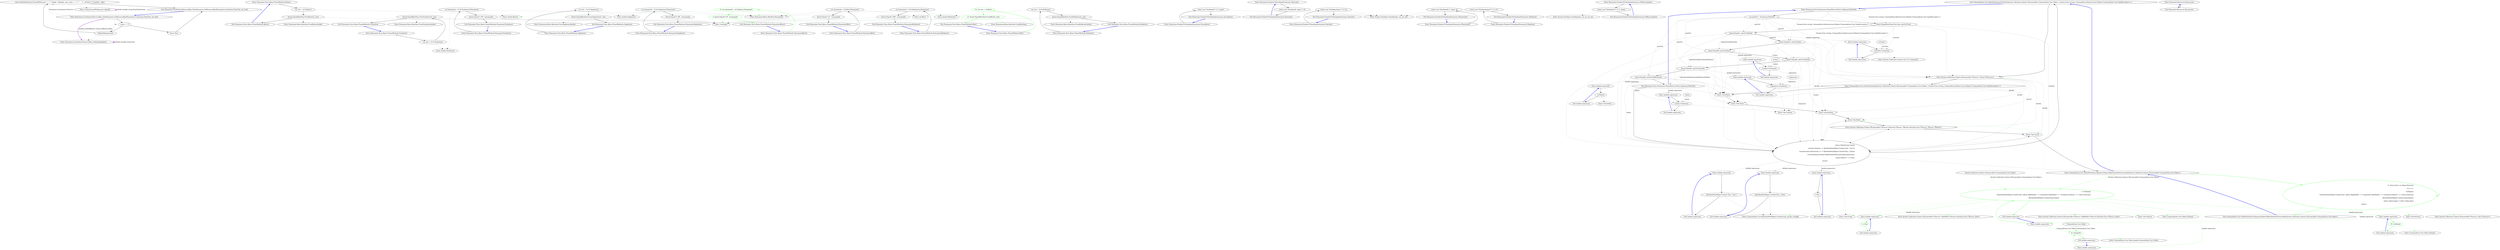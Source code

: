 digraph  {
m1_7 [cluster="string.FormatWith(params object[])", file="DateHumanizeTests.cs", label="Entry string.FormatWith(params object[])", span="15-15"];
m1_6 [cluster="Humanizer.Localisation.ResourceKeys.ValidateRange(int)", file="DateHumanizeTests.cs", label="Entry Humanizer.Localisation.ResourceKeys.ValidateRange(int)", span="9-9"];
m1_0 [cluster="Humanizer.Localisation.ResourceKeys.DateHumanize.GetResourceKey(Humanizer.Localisation.TimeUnit, int, bool)", file="DateHumanizeTests.cs", label="Entry Humanizer.Localisation.ResourceKeys.DateHumanize.GetResourceKey(Humanizer.Localisation.TimeUnit, int, bool)", span="27-27"];
m1_1 [cluster="Humanizer.Localisation.ResourceKeys.DateHumanize.GetResourceKey(Humanizer.Localisation.TimeUnit, int, bool)", file="DateHumanizeTests.cs", label="count == 0", span="29-29"];
m1_3 [cluster="Humanizer.Localisation.ResourceKeys.DateHumanize.GetResourceKey(Humanizer.Localisation.TimeUnit, int, bool)", file="DateHumanizeTests.cs", label="ValidateRange(count)", span="31-31"];
m1_4 [cluster="Humanizer.Localisation.ResourceKeys.DateHumanize.GetResourceKey(Humanizer.Localisation.TimeUnit, int, bool)", file="DateHumanizeTests.cs", label="return DateTimeFormat.FormatWith(count == 1 ? Single : Multiple, unit, count == 1 ? '''' : ''s'', isFuture ? FromNow : Ago);", span="32-32"];
m1_2 [cluster="Humanizer.Localisation.ResourceKeys.DateHumanize.GetResourceKey(Humanizer.Localisation.TimeUnit, int, bool)", file="DateHumanizeTests.cs", label="return Now;", span="29-29"];
m1_5 [cluster="Humanizer.Localisation.ResourceKeys.DateHumanize.GetResourceKey(Humanizer.Localisation.TimeUnit, int, bool)", file="DateHumanizeTests.cs", label="Exit Humanizer.Localisation.ResourceKeys.DateHumanize.GetResourceKey(Humanizer.Localisation.TimeUnit, int, bool)", span="27-27"];
m3_32 [cluster="Humanizer.Tests.Bytes.FluentMethods.Bytes()", file="InTests.cs", label="Entry Humanizer.Tests.Bytes.FluentMethods.Bytes()", span="50-50"];
m3_33 [cluster="Humanizer.Tests.Bytes.FluentMethods.Bytes()", file="InTests.cs", label="var size = (2.0).Bytes()", span="52-52"];
m3_34 [cluster="Humanizer.Tests.Bytes.FluentMethods.Bytes()", file="InTests.cs", label="Assert.Equal(ByteSize.FromBytes(2), size)", span="53-53"];
m3_35 [cluster="Humanizer.Tests.Bytes.FluentMethods.Bytes()", file="InTests.cs", label="Exit Humanizer.Tests.Bytes.FluentMethods.Bytes()", span="50-50"];
m3_11 [cluster="Humanizer.Bytes.ByteSize.Humanize()", file="InTests.cs", label="Entry Humanizer.Bytes.ByteSize.Humanize()", span="85-85"];
m3_47 [cluster="Humanizer.Bytes.ByteSize.FromBits(long)", file="InTests.cs", label="Entry Humanizer.Bytes.ByteSize.FromBits(long)", span="93-93"];
m3_0 [cluster="Humanizer.Tests.Bytes.FluentMethods.Terabytes()", file="InTests.cs", label="Entry Humanizer.Tests.Bytes.FluentMethods.Terabytes()", span="8-8"];
m3_2 [cluster="Humanizer.Tests.Bytes.FluentMethods.Terabytes()", file="InTests.cs", label="Assert.Equal(ByteSize.FromTerabytes(2), size)", span="11-11"];
m3_1 [cluster="Humanizer.Tests.Bytes.FluentMethods.Terabytes()", file="InTests.cs", label="var size = (2.0).Terabytes()", span="10-10"];
m3_3 [cluster="Humanizer.Tests.Bytes.FluentMethods.Terabytes()", file="InTests.cs", label="Exit Humanizer.Tests.Bytes.FluentMethods.Terabytes()", span="8-8"];
m3_4 [cluster="double.Terabytes()", file="InTests.cs", label="Entry double.Terabytes()", span="75-75"];
m3_6 [cluster="Unk.Equal", file="InTests.cs", label="Entry Unk.Equal", span=""];
m3_37 [cluster="Humanizer.Bytes.ByteSize.FromBytes(double)", file="InTests.cs", label="Entry Humanizer.Bytes.ByteSize.FromBytes(double)", span="98-98"];
m3_18 [cluster="Humanizer.Tests.Bytes.FluentMethods.HumanizesGigabytes()", file="InTests.cs", label="Entry Humanizer.Tests.Bytes.FluentMethods.HumanizesGigabytes()", span="29-29"];
m3_19 [cluster="Humanizer.Tests.Bytes.FluentMethods.HumanizesGigabytes()", file="InTests.cs", label="var humanized = (2.0).Gigabytes().Humanize()", span="31-31"];
m3_20 [cluster="Humanizer.Tests.Bytes.FluentMethods.HumanizesGigabytes()", file="InTests.cs", label="Assert.Equal(''2 GB'', humanized)", span="32-32"];
m3_21 [cluster="Humanizer.Tests.Bytes.FluentMethods.HumanizesGigabytes()", file="InTests.cs", label="Exit Humanizer.Tests.Bytes.FluentMethods.HumanizesGigabytes()", span="29-29"];
m3_42 [cluster="Humanizer.Tests.Bytes.FluentMethods.Bits()", file="InTests.cs", label="Entry Humanizer.Tests.Bytes.FluentMethods.Bits()", span="64-64"];
m3_43 [cluster="Humanizer.Tests.Bytes.FluentMethods.Bits()", color=green, community=0, file="InTests.cs", label="14: var size = (2).Bits()", span="66-66"];
m3_44 [cluster="Humanizer.Tests.Bytes.FluentMethods.Bits()", color=green, community=0, file="InTests.cs", label="13: Assert.Equal(ByteSize.FromBits(2), size)", span="67-67"];
m3_45 [cluster="Humanizer.Tests.Bytes.FluentMethods.Bits()", file="InTests.cs", label="Exit Humanizer.Tests.Bytes.FluentMethods.Bits()", span="64-64"];
m3_48 [cluster="Humanizer.Tests.Bytes.FluentMethods.HumanizesBits()", file="InTests.cs", label="Entry Humanizer.Tests.Bytes.FluentMethods.HumanizesBits()", span="71-71"];
m3_49 [cluster="Humanizer.Tests.Bytes.FluentMethods.HumanizesBits()", file="InTests.cs", label="var humanized = (2).Bits().Humanize()", span="73-73"];
m3_50 [cluster="Humanizer.Tests.Bytes.FluentMethods.HumanizesBits()", file="InTests.cs", label="Assert.Equal(''2 b'', humanized)", span="74-74"];
m3_51 [cluster="Humanizer.Tests.Bytes.FluentMethods.HumanizesBits()", file="InTests.cs", label="Exit Humanizer.Tests.Bytes.FluentMethods.HumanizesBits()", span="71-71"];
m3_7 [cluster="Humanizer.Tests.Bytes.FluentMethods.HumanizesTerabytes()", file="InTests.cs", label="Entry Humanizer.Tests.Bytes.FluentMethods.HumanizesTerabytes()", span="15-15"];
m3_8 [cluster="Humanizer.Tests.Bytes.FluentMethods.HumanizesTerabytes()", file="InTests.cs", label="var humanized = (2.0).Terabytes().Humanize()", span="17-17"];
m3_9 [cluster="Humanizer.Tests.Bytes.FluentMethods.HumanizesTerabytes()", file="InTests.cs", label="Assert.Equal(''2 TB'', humanized)", span="18-18"];
m3_10 [cluster="Humanizer.Tests.Bytes.FluentMethods.HumanizesTerabytes()", file="InTests.cs", label="Exit Humanizer.Tests.Bytes.FluentMethods.HumanizesTerabytes()", span="15-15"];
m3_5 [cluster="Humanizer.Bytes.ByteSize.FromTerabytes(double)", file="InTests.cs", label="Entry Humanizer.Bytes.ByteSize.FromTerabytes(double)", span="118-118"];
m3_26 [cluster="double.Kilobytes()", file="InTests.cs", label="Entry double.Kilobytes()", span="45-45"];
m3_16 [cluster="double.Gigabytes()", file="InTests.cs", label="Entry double.Gigabytes()", span="65-65"];
m3_17 [cluster="Humanizer.Bytes.ByteSize.FromGigabytes(double)", file="InTests.cs", label="Entry Humanizer.Bytes.ByteSize.FromGigabytes(double)", span="113-113"];
m3_27 [cluster="Humanizer.Bytes.ByteSize.FromKilobytes(double)", file="InTests.cs", label="Entry Humanizer.Bytes.ByteSize.FromKilobytes(double)", span="103-103"];
m3_36 [cluster="double.Bytes()", file="InTests.cs", label="Entry double.Bytes()", span="35-35"];
m3_46 [cluster="int.Bits()", file="InTests.cs", label="Entry int.Bits()", span="25-25"];
m3_12 [cluster="Humanizer.Tests.Bytes.FluentMethods.Gigabytes()", file="InTests.cs", label="Entry Humanizer.Tests.Bytes.FluentMethods.Gigabytes()", span="22-22"];
m3_14 [cluster="Humanizer.Tests.Bytes.FluentMethods.Gigabytes()", file="InTests.cs", label="Assert.Equal(ByteSize.FromGigabytes(2), size)", span="25-25"];
m3_13 [cluster="Humanizer.Tests.Bytes.FluentMethods.Gigabytes()", file="InTests.cs", label="var size = (2.0).Gigabytes()", span="24-24"];
m3_15 [cluster="Humanizer.Tests.Bytes.FluentMethods.Gigabytes()", file="InTests.cs", label="Exit Humanizer.Tests.Bytes.FluentMethods.Gigabytes()", span="22-22"];
m3_38 [cluster="Humanizer.Tests.Bytes.FluentMethods.HumanizesBytes()", file="InTests.cs", label="Entry Humanizer.Tests.Bytes.FluentMethods.HumanizesBytes()", span="57-57"];
m3_39 [cluster="Humanizer.Tests.Bytes.FluentMethods.HumanizesBytes()", color=green, community=0, file="InTests.cs", label="6: var humanized = (2.0).Bytes().Humanize()", span="59-59"];
m3_40 [cluster="Humanizer.Tests.Bytes.FluentMethods.HumanizesBytes()", color=green, community=0, file="InTests.cs", label="2: Assert.Equal(''2 B'', humanized)", span="60-60"];
m3_41 [cluster="Humanizer.Tests.Bytes.FluentMethods.HumanizesBytes()", file="InTests.cs", label="Exit Humanizer.Tests.Bytes.FluentMethods.HumanizesBytes()", span="57-57"];
m3_22 [cluster="Humanizer.Tests.Bytes.FluentMethods.Kilobytes()", file="InTests.cs", label="Entry Humanizer.Tests.Bytes.FluentMethods.Kilobytes()", span="36-36"];
m3_24 [cluster="Humanizer.Tests.Bytes.FluentMethods.Kilobytes()", file="InTests.cs", label="Assert.Equal(ByteSize.FromKilobytes(2), size)", span="39-39"];
m3_23 [cluster="Humanizer.Tests.Bytes.FluentMethods.Kilobytes()", file="InTests.cs", label="var size = (2.0).Kilobytes()", span="38-38"];
m3_25 [cluster="Humanizer.Tests.Bytes.FluentMethods.Kilobytes()", file="InTests.cs", label="Exit Humanizer.Tests.Bytes.FluentMethods.Kilobytes()", span="36-36"];
m3_28 [cluster="Humanizer.Tests.Bytes.FluentMethods.HumanizesKilobytes()", file="InTests.cs", label="Entry Humanizer.Tests.Bytes.FluentMethods.HumanizesKilobytes()", span="43-43"];
m3_29 [cluster="Humanizer.Tests.Bytes.FluentMethods.HumanizesKilobytes()", file="InTests.cs", label="var humanized = (2.0).Kilobytes().Humanize()", span="45-45"];
m3_30 [cluster="Humanizer.Tests.Bytes.FluentMethods.HumanizesKilobytes()", file="InTests.cs", label="Assert.Equal(''2 KB'', humanized)", span="46-46"];
m3_31 [cluster="Humanizer.Tests.Bytes.FluentMethods.HumanizesKilobytes()", file="InTests.cs", label="Exit Humanizer.Tests.Bytes.FluentMethods.HumanizesKilobytes()", span="43-43"];
m4_7 [cluster="Humanizer.NumberToTimeSpanExtensions.Hours(int)", file="NumberToTimeSpanExtensions.cs", label="Entry Humanizer.NumberToTimeSpanExtensions.Hours(int)", span="25-25"];
m4_8 [cluster="Humanizer.NumberToTimeSpanExtensions.Hours(int)", file="NumberToTimeSpanExtensions.cs", label="return new TimeSpan(0, input, 0, 0);", span="27-27"];
m4_9 [cluster="Humanizer.NumberToTimeSpanExtensions.Hours(int)", file="NumberToTimeSpanExtensions.cs", label="Exit Humanizer.NumberToTimeSpanExtensions.Hours(int)", span="25-25"];
m4_13 [cluster="Humanizer.NumberToTimeSpanExtensions.Seconds(int)", file="NumberToTimeSpanExtensions.cs", label="Entry Humanizer.NumberToTimeSpanExtensions.Seconds(int)", span="45-45"];
m4_14 [cluster="Humanizer.NumberToTimeSpanExtensions.Seconds(int)", file="NumberToTimeSpanExtensions.cs", label="return new TimeSpan(0, 0, 0, input);", span="47-47"];
m4_15 [cluster="Humanizer.NumberToTimeSpanExtensions.Seconds(int)", file="NumberToTimeSpanExtensions.cs", label="Exit Humanizer.NumberToTimeSpanExtensions.Seconds(int)", span="45-45"];
m4_4 [cluster="Humanizer.NumberToTimeSpanExtensions.Days(int)", file="NumberToTimeSpanExtensions.cs", label="Entry Humanizer.NumberToTimeSpanExtensions.Days(int)", span="15-15"];
m4_5 [cluster="Humanizer.NumberToTimeSpanExtensions.Days(int)", file="NumberToTimeSpanExtensions.cs", label="return new TimeSpan(input, 0, 0, 0);", span="17-17"];
m4_6 [cluster="Humanizer.NumberToTimeSpanExtensions.Days(int)", file="NumberToTimeSpanExtensions.cs", label="Exit Humanizer.NumberToTimeSpanExtensions.Days(int)", span="15-15"];
m4_10 [cluster="Humanizer.NumberToTimeSpanExtensions.Minutes(int)", file="NumberToTimeSpanExtensions.cs", label="Entry Humanizer.NumberToTimeSpanExtensions.Minutes(int)", span="35-35"];
m4_11 [cluster="Humanizer.NumberToTimeSpanExtensions.Minutes(int)", file="NumberToTimeSpanExtensions.cs", label="return new TimeSpan(0, 0, input, 0);", span="37-37"];
m4_12 [cluster="Humanizer.NumberToTimeSpanExtensions.Minutes(int)", file="NumberToTimeSpanExtensions.cs", label="Exit Humanizer.NumberToTimeSpanExtensions.Minutes(int)", span="35-35"];
m4_16 [cluster="Humanizer.NumberToTimeSpanExtensions.Milliseconds(int)", file="NumberToTimeSpanExtensions.cs", label="Entry Humanizer.NumberToTimeSpanExtensions.Milliseconds(int)", span="55-55"];
m4_17 [cluster="Humanizer.NumberToTimeSpanExtensions.Milliseconds(int)", file="NumberToTimeSpanExtensions.cs", label="return new TimeSpan(0, 0, 0, 0, input);", span="57-57"];
m4_18 [cluster="Humanizer.NumberToTimeSpanExtensions.Milliseconds(int)", file="NumberToTimeSpanExtensions.cs", label="Exit Humanizer.NumberToTimeSpanExtensions.Milliseconds(int)", span="55-55"];
m4_19 [cluster="System.TimeSpan.TimeSpan(int, int, int, int, int)", file="NumberToTimeSpanExtensions.cs", label="Entry System.TimeSpan.TimeSpan(int, int, int, int, int)", span="0-0"];
m4_3 [cluster="System.TimeSpan.TimeSpan(int, int, int, int)", file="NumberToTimeSpanExtensions.cs", label="Entry System.TimeSpan.TimeSpan(int, int, int, int)", span="0-0"];
m4_0 [cluster="Humanizer.NumberToTimeSpanExtensions.Weeks(int)", file="NumberToTimeSpanExtensions.cs", label="Entry Humanizer.NumberToTimeSpanExtensions.Weeks(int)", span="5-5"];
m4_1 [cluster="Humanizer.NumberToTimeSpanExtensions.Weeks(int)", file="NumberToTimeSpanExtensions.cs", label="return new TimeSpan(input*7, 0, 0, 0);", span="7-7"];
m4_2 [cluster="Humanizer.NumberToTimeSpanExtensions.Weeks(int)", file="NumberToTimeSpanExtensions.cs", label="Exit Humanizer.NumberToTimeSpanExtensions.Weeks(int)", span="5-5"];
m6_11 [cluster="CommandLine.Core.TokenPartitioner.Partition(System.Collections.Generic.IEnumerable<CommandLine.Core.Token>, System.Func<string, CommandLine.Infrastructure.Maybe<CommandLine.Core.TypeDescriptor>>)", file="OnTests.cs", label="Exit CommandLine.Core.TokenPartitioner.Partition(System.Collections.Generic.IEnumerable<CommandLine.Core.Token>, System.Func<string, CommandLine.Infrastructure.Maybe<CommandLine.Core.TypeDescriptor>>)", span="12-12"];
m6_12 [cluster="System.Collections.Generic.IEnumerable<TSource>.ToList<TSource>()", file="OnTests.cs", label="Entry System.Collections.Generic.IEnumerable<TSource>.ToList<TSource>()", span="0-0"];
m6_13 [cluster="CommandLine.Core.Switch.Partition(System.Collections.Generic.IEnumerable<CommandLine.Core.Token>, System.Func<string, CommandLine.Infrastructure.Maybe<CommandLine.Core.TypeDescriptor>>)", file="OnTests.cs", label="Entry CommandLine.Core.Switch.Partition(System.Collections.Generic.IEnumerable<CommandLine.Core.Token>, System.Func<string, CommandLine.Infrastructure.Maybe<CommandLine.Core.TypeDescriptor>>)", span="11-11"];
m6_14 [cluster="Unk.Where", file="OnTests.cs", label="Entry Unk.Where", span=""];
m6_15 [cluster="Unk.ToList", file="OnTests.cs", label="Entry Unk.ToList", span=""];
m6_16 [cluster="Unk.Partition", file="OnTests.cs", label="Entry Unk.Partition", span=""];
m6_17 [cluster="Unk.Select", file="OnTests.cs", label="Entry Unk.Select", span=""];
m6_18 [cluster="System.Collections.Generic.IEnumerable<TSource>.Pairwise<TSource, TResult>(System.Func<TSource, TSource, TResult>)", file="OnTests.cs", label="Entry System.Collections.Generic.IEnumerable<TSource>.Pairwise<TSource, TResult>(System.Func<TSource, TSource, TResult>)", span="10-10"];
m6_19 [cluster="Unk.Concat", file="OnTests.cs", label="Entry Unk.Concat", span=""];
m6_20 [cluster="CommandLine.Core.TokenPartitioner.SequenceTokensToKeyValuePairEnumerable(System.Collections.Generic.IEnumerable<CommandLine.Core.Token>)", file="OnTests.cs", label="Entry CommandLine.Core.TokenPartitioner.SequenceTokensToKeyValuePairEnumerable(System.Collections.Generic.IEnumerable<CommandLine.Core.Token>)", span="34-34"];
m6_52 [cluster="Unk.Pairwise", file="OnTests.cs", label="Entry Unk.Pairwise", span=""];
m6_10 [cluster="CommandLine.Core.TokenPartitioner.Partition(System.Collections.Generic.IEnumerable<CommandLine.Core.Token>, System.Func<string, CommandLine.Infrastructure.Maybe<CommandLine.Core.TypeDescriptor>>)", file="OnTests.cs", label="return TokenGroup.Create(\r\n                    switches.Select(t => KeyValuePairHelper.Create(t.Text, ''true''))\r\n                        .Concat(scalars.Pairwise((f, s) => KeyValuePairHelper.Create(f.Text, s.Text)))\r\n                        .Concat(SequenceTokensToKeyValuePairEnumerable(sequences)),\r\n                values.Select(t => t.Text),\r\n                errors);", span="26-31"];
m6_36 [cluster="Unk.IsValue", file="OnTests.cs", label="Entry Unk.IsValue", span=""];
m6_43 [cluster="CommandLine.Core.KeyValuePairHelper.Create(string, params string[])", file="OnTests.cs", label="Entry CommandLine.Core.KeyValuePairHelper.Create(string, params string[])", span="9-9"];
m6_50 [cluster="CommandLine.Core.TokenPartitioner.SequenceTokensToKeyValuePairEnumerable(System.Collections.Generic.IEnumerable<CommandLine.Core.Token>)", color=green, community=0, file="OnTests.cs", label="0: return from t in tokens.Pairwise(\r\n                (f, s) =>\r\n                        f.IsName()\r\n                            ? KeyValuePairHelper.Create(f.Text, tokens.SkipWhile(t => t.Equals(f)).TakeWhile(v => v.IsValue()).Select(x => x.Text).ToArray())\r\n                            : KeyValuePairHelper.Create(string.Empty))\r\n                   where t.Key.Length > 0 && t.Value.Any()\r\n                   select t;", span="37-43"];
m6_51 [cluster="CommandLine.Core.TokenPartitioner.SequenceTokensToKeyValuePairEnumerable(System.Collections.Generic.IEnumerable<CommandLine.Core.Token>)", file="OnTests.cs", label="Exit CommandLine.Core.TokenPartitioner.SequenceTokensToKeyValuePairEnumerable(System.Collections.Generic.IEnumerable<CommandLine.Core.Token>)", span="34-34"];
m6_58 [cluster="System.Collections.Generic.IEnumerable<TSource>.SkipWhile<TSource>(System.Func<TSource, bool>)", file="OnTests.cs", label="Entry System.Collections.Generic.IEnumerable<TSource>.SkipWhile<TSource>(System.Func<TSource, bool>)", span="0-0"];
m6_53 [cluster="System.Collections.Generic.IEnumerable<TSource>.Any<TSource>()", file="OnTests.cs", label="Entry System.Collections.Generic.IEnumerable<TSource>.Any<TSource>()", span="0-0"];
m6_25 [cluster="System.Collections.Generic.List<T>.Contains(T)", file="OnTests.cs", label="Entry System.Collections.Generic.List<T>.Contains(T)", span="0-0"];
m6_60 [cluster="Unk.ToArray", file="OnTests.cs", label="Entry Unk.ToArray", span=""];
m6_68 [cluster="CommandLine.Core.Token.IsValue()", file="OnTests.cs", label="Entry CommandLine.Core.Token.IsValue()", span="77-77"];
m6_0 [cluster="Humanizer.Tests.Extensions.FluentDate.OnTests.OnJanuaryThe23rd()", file="OnTests.cs", label="Entry Humanizer.Tests.Extensions.FluentDate.OnTests.OnJanuaryThe23rd()", span="8-8"];
m6_2 [cluster="Humanizer.Tests.Extensions.FluentDate.OnTests.OnJanuaryThe23rd()", file="OnTests.cs", label="Assert.Equal(DateTime.Now.Year, jan23rd.Year)", span="11-11"];
m6_4 [cluster="Humanizer.Tests.Extensions.FluentDate.OnTests.OnJanuaryThe23rd()", file="OnTests.cs", label="Assert.Equal(23, jan23rd.Day)", span="13-13"];
m6_6 [cluster="Humanizer.Tests.Extensions.FluentDate.OnTests.OnJanuaryThe23rd()", file="OnTests.cs", label="Assert.Equal(0, jan23rd.Minute)", span="15-15"];
m6_8 [cluster="Humanizer.Tests.Extensions.FluentDate.OnTests.OnJanuaryThe23rd()", file="OnTests.cs", label="Assert.Equal(0, jan23rd.Millisecond)", span="17-17"];
m6_9 [cluster="Humanizer.Tests.Extensions.FluentDate.OnTests.OnJanuaryThe23rd()", file="OnTests.cs", label="Exit Humanizer.Tests.Extensions.FluentDate.OnTests.OnJanuaryThe23rd()", span="8-8"];
m6_1 [cluster="Humanizer.Tests.Extensions.FluentDate.OnTests.OnJanuaryThe23rd()", file="OnTests.cs", label="var jan23rd = On.January.The23rd", span="10-10"];
m6_3 [cluster="Humanizer.Tests.Extensions.FluentDate.OnTests.OnJanuaryThe23rd()", file="OnTests.cs", label="Assert.Equal(1, jan23rd.Month)", span="12-12"];
m6_5 [cluster="Humanizer.Tests.Extensions.FluentDate.OnTests.OnJanuaryThe23rd()", file="OnTests.cs", label="Assert.Equal(0, jan23rd.Hour)", span="14-14"];
m6_7 [cluster="Humanizer.Tests.Extensions.FluentDate.OnTests.OnJanuaryThe23rd()", file="OnTests.cs", label="Assert.Equal(0, jan23rd.Second)", span="16-16"];
m6_57 [cluster="CommandLine.Core.Token.IsName()", file="OnTests.cs", label="Entry CommandLine.Core.Token.IsName()", span="72-72"];
m6_30 [cluster="lambda expression", file="OnTests.cs", label="Entry lambda expression", span="22-22"];
m6_54 [cluster="lambda expression", file="OnTests.cs", label="Entry lambda expression", span="38-41"];
m6_55 [cluster="lambda expression", color=green, community=0, file="OnTests.cs", label="1: f.IsName()\r\n                            ? KeyValuePairHelper.Create(f.Text, tokens.SkipWhile(t => t.Equals(f)).TakeWhile(v => v.IsValue()).Select(x => x.Text).ToArray())\r\n                            : KeyValuePairHelper.Create(string.Empty)", span="39-41"];
m6_56 [cluster="lambda expression", file="OnTests.cs", label="Exit lambda expression", span="38-41"];
m6_61 [cluster="lambda expression", file="OnTests.cs", label="Entry lambda expression", span="40-40"];
m6_65 [cluster="lambda expression", file="OnTests.cs", label="Entry lambda expression", span="40-40"];
m6_69 [cluster="lambda expression", file="OnTests.cs", label="Entry lambda expression", span="40-40"];
m6_62 [cluster="lambda expression", color=green, community=0, file="OnTests.cs", label="8: t.Equals(f)", span="40-40"];
m6_63 [cluster="lambda expression", file="OnTests.cs", label="Exit lambda expression", span="40-40"];
m6_66 [cluster="lambda expression", color=green, community=0, file="OnTests.cs", label="15: v.IsValue()", span="40-40"];
m6_67 [cluster="lambda expression", file="OnTests.cs", label="Exit lambda expression", span="40-40"];
m6_70 [cluster="lambda expression", color=green, community=0, file="OnTests.cs", label="1: x.Text", span="40-40"];
m6_71 [cluster="lambda expression", file="OnTests.cs", label="Exit lambda expression", span="40-40"];
m6_41 [cluster="lambda expression", file="OnTests.cs", label="KeyValuePairHelper.Create(t.Text, ''true'')", span="27-27"];
m6_45 [cluster="lambda expression", file="OnTests.cs", label="KeyValuePairHelper.Create(f.Text, s.Text)", span="28-28"];
m6_40 [cluster="lambda expression", file="OnTests.cs", label="Entry lambda expression", span="27-27"];
m6_44 [cluster="lambda expression", file="OnTests.cs", label="Entry lambda expression", span="28-28"];
m6_47 [cluster="lambda expression", file="OnTests.cs", label="Entry lambda expression", span="30-30"];
m6_42 [cluster="lambda expression", file="OnTests.cs", label="Exit lambda expression", span="27-27"];
m6_46 [cluster="lambda expression", file="OnTests.cs", label="Exit lambda expression", span="28-28"];
m6_23 [cluster="lambda expression", file="OnTests.cs", label="!switches.Contains(x)", span="18-18"];
m6_27 [cluster="lambda expression", file="OnTests.cs", label="!scalars.Contains(x)", span="20-20"];
m6_31 [cluster="lambda expression", file="OnTests.cs", label="!sequences.Contains(x)", span="22-22"];
m6_33 [cluster="lambda expression", file="OnTests.cs", label="Entry lambda expression", span="23-23"];
m6_38 [cluster="lambda expression", file="OnTests.cs", label="!values.Contains(x)", span="24-24"];
m6_37 [cluster="lambda expression", file="OnTests.cs", label="Entry lambda expression", span="24-24"];
m6_49 [cluster="lambda expression", file="OnTests.cs", label="Exit lambda expression", span="30-30"];
m6_48 [cluster="lambda expression", file="OnTests.cs", label="t.Text", span="30-30"];
m6_22 [cluster="lambda expression", file="OnTests.cs", label="Entry lambda expression", span="18-18"];
m6_24 [cluster="lambda expression", file="OnTests.cs", label="Exit lambda expression", span="18-18"];
m6_26 [cluster="lambda expression", file="OnTests.cs", label="Entry lambda expression", span="20-20"];
m6_28 [cluster="lambda expression", file="OnTests.cs", label="Exit lambda expression", span="20-20"];
m6_32 [cluster="lambda expression", file="OnTests.cs", label="Exit lambda expression", span="22-22"];
m6_35 [cluster="lambda expression", file="OnTests.cs", label="Exit lambda expression", span="23-23"];
m6_34 [cluster="lambda expression", file="OnTests.cs", label="v.IsValue()", span="23-23"];
m6_39 [cluster="lambda expression", file="OnTests.cs", label="Exit lambda expression", span="24-24"];
m6_29 [cluster="Unk.Contains", file="OnTests.cs", label="Entry Unk.Contains", span=""];
m6_64 [cluster="CommandLine.Core.Token.Equals(CommandLine.Core.Token)", file="OnTests.cs", label="Entry CommandLine.Core.Token.Equals(CommandLine.Core.Token)", span="59-59"];
m6_21 [cluster="Unk.Create", file="OnTests.cs", label="Entry Unk.Create", span=""];
m6_59 [cluster="System.Collections.Generic.IEnumerable<TSource>.TakeWhile<TSource>(System.Func<TSource, bool>)", file="OnTests.cs", label="Entry System.Collections.Generic.IEnumerable<TSource>.TakeWhile<TSource>(System.Func<TSource, bool>)", span="0-0"];
m6_76 [file="OnTests.cs", label="System.Collections.Generic.IEnumerable<CommandLine.Core.Token>", span=""];
m6_77 [file="OnTests.cs", label="CommandLine.Core.Token", span=""];
m6_72 [file="OnTests.cs", label=switches, span=""];
m6_73 [file="OnTests.cs", label=scalars, span=""];
m6_74 [file="OnTests.cs", label=sequences, span=""];
m6_75 [file="OnTests.cs", label=values, span=""];
m7_0 [cluster="Humanizer.Resources.Resources()", file="Resources.Designer.cs", label="Entry Humanizer.Resources.Resources()", span="31-31"];
m7_1 [cluster="Humanizer.Resources.Resources()", file="Resources.Designer.cs", label="Exit Humanizer.Resources.Resources()", span="31-31"];
m1_7 -> m1_7  [color=darkorchid, key=3, label="Field variable string DateTimeFormat", style=bold];
m1_6 -> m1_6  [color=darkorchid, key=3, label="Field variable string Now", style=bold];
m1_0 -> m1_1  [key=0, style=solid];
m1_0 -> m1_3  [color=darkseagreen4, key=1, label=int, style=dashed];
m1_0 -> m1_4  [color=darkseagreen4, key=1, label="Humanizer.Localisation.TimeUnit", style=dashed];
m1_0 -> m1_6  [color=darkorchid, key=3, label="method methodReturn string GetResourceKey", style=bold];
m1_1 -> m1_2  [key=0, style=solid];
m1_1 -> m1_3  [key=0, style=solid];
m1_3 -> m1_4  [key=0, style=solid];
m1_3 -> m1_6  [key=2, style=dotted];
m1_4 -> m1_5  [key=0, style=solid];
m1_4 -> m1_7  [key=2, style=dotted];
m1_2 -> m1_5  [key=0, style=solid];
m1_5 -> m1_0  [color=blue, key=0, style=bold];
m3_32 -> m3_33  [key=0, style=solid];
m3_33 -> m3_36  [key=2, style=dotted];
m3_33 -> m3_34  [key=0, style=solid];
m3_34 -> m3_6  [key=2, style=dotted];
m3_34 -> m3_35  [key=0, style=solid];
m3_34 -> m3_37  [key=2, style=dotted];
m3_35 -> m3_32  [color=blue, key=0, style=bold];
m3_0 -> m3_1  [key=0, style=solid];
m3_2 -> m3_6  [key=2, style=dotted];
m3_2 -> m3_3  [key=0, style=solid];
m3_2 -> m3_5  [key=2, style=dotted];
m3_1 -> m3_2  [key=0, style=solid];
m3_1 -> m3_4  [key=2, style=dotted];
m3_3 -> m3_0  [color=blue, key=0, style=bold];
m3_18 -> m3_19  [key=0, style=solid];
m3_19 -> m3_11  [key=2, style=dotted];
m3_19 -> m3_20  [key=0, style=solid];
m3_19 -> m3_16  [key=2, style=dotted];
m3_20 -> m3_6  [key=2, style=dotted];
m3_20 -> m3_21  [key=0, style=solid];
m3_21 -> m3_18  [color=blue, key=0, style=bold];
m3_42 -> m3_43  [color=green, key=0, style=solid];
m3_43 -> m3_44  [color=green, key=0, style=solid];
m3_43 -> m3_46  [color=green, key=2, style=dotted];
m3_44 -> m3_45  [color=green, key=0, style=solid];
m3_44 -> m3_47  [color=green, key=2, style=dotted];
m3_44 -> m3_6  [color=green, key=2, style=dotted];
m3_45 -> m3_42  [color=blue, key=0, style=bold];
m3_48 -> m3_49  [key=0, style=solid];
m3_49 -> m3_11  [key=2, style=dotted];
m3_49 -> m3_46  [key=2, style=dotted];
m3_49 -> m3_50  [key=0, style=solid];
m3_50 -> m3_6  [key=2, style=dotted];
m3_50 -> m3_51  [key=0, style=solid];
m3_51 -> m3_48  [color=blue, key=0, style=bold];
m3_7 -> m3_8  [key=0, style=solid];
m3_8 -> m3_11  [key=2, style=dotted];
m3_8 -> m3_9  [key=0, style=solid];
m3_8 -> m3_4  [key=2, style=dotted];
m3_9 -> m3_6  [key=2, style=dotted];
m3_9 -> m3_10  [key=0, style=solid];
m3_10 -> m3_7  [color=blue, key=0, style=bold];
m3_12 -> m3_13  [key=0, style=solid];
m3_14 -> m3_6  [key=2, style=dotted];
m3_14 -> m3_15  [key=0, style=solid];
m3_14 -> m3_17  [key=2, style=dotted];
m3_13 -> m3_14  [key=0, style=solid];
m3_13 -> m3_16  [key=2, style=dotted];
m3_15 -> m3_12  [color=blue, key=0, style=bold];
m3_38 -> m3_39  [color=green, key=0, style=solid];
m3_39 -> m3_40  [color=green, key=0, style=solid];
m3_39 -> m3_36  [color=green, key=2, style=dotted];
m3_39 -> m3_11  [color=green, key=2, style=dotted];
m3_40 -> m3_41  [color=green, key=0, style=solid];
m3_40 -> m3_6  [color=green, key=2, style=dotted];
m3_41 -> m3_38  [color=blue, key=0, style=bold];
m3_22 -> m3_23  [key=0, style=solid];
m3_24 -> m3_6  [key=2, style=dotted];
m3_24 -> m3_25  [key=0, style=solid];
m3_24 -> m3_27  [key=2, style=dotted];
m3_23 -> m3_24  [key=0, style=solid];
m3_23 -> m3_26  [key=2, style=dotted];
m3_25 -> m3_22  [color=blue, key=0, style=bold];
m3_28 -> m3_29  [key=0, style=solid];
m3_29 -> m3_11  [key=2, style=dotted];
m3_29 -> m3_30  [key=0, style=solid];
m3_29 -> m3_26  [key=2, style=dotted];
m3_30 -> m3_6  [key=2, style=dotted];
m3_30 -> m3_31  [key=0, style=solid];
m3_31 -> m3_28  [color=blue, key=0, style=bold];
m4_7 -> m4_8  [key=0, style=solid];
m4_8 -> m4_9  [key=0, style=solid];
m4_8 -> m4_3  [key=2, style=dotted];
m4_9 -> m4_7  [color=blue, key=0, style=bold];
m4_13 -> m4_14  [key=0, style=solid];
m4_14 -> m4_15  [key=0, style=solid];
m4_14 -> m4_3  [key=2, style=dotted];
m4_15 -> m4_13  [color=blue, key=0, style=bold];
m4_4 -> m4_5  [key=0, style=solid];
m4_5 -> m4_6  [key=0, style=solid];
m4_5 -> m4_3  [key=2, style=dotted];
m4_6 -> m4_4  [color=blue, key=0, style=bold];
m4_10 -> m4_11  [key=0, style=solid];
m4_11 -> m4_12  [key=0, style=solid];
m4_11 -> m4_3  [key=2, style=dotted];
m4_12 -> m4_10  [color=blue, key=0, style=bold];
m4_16 -> m4_17  [key=0, style=solid];
m4_17 -> m4_18  [key=0, style=solid];
m4_17 -> m4_19  [key=2, style=dotted];
m4_18 -> m4_16  [color=blue, key=0, style=bold];
m4_0 -> m4_1  [key=0, style=solid];
m4_1 -> m4_2  [key=0, style=solid];
m4_1 -> m4_3  [key=2, style=dotted];
m4_2 -> m4_0  [color=blue, key=0, style=bold];
m6_11 -> m6_12  [key=0, style=solid];
m6_11 -> m6_0  [color=blue, key=0, style=bold];
m6_12 -> m6_13  [key=0, style=solid];
m6_12 -> m6_14  [color=darkseagreen4, key=1, label=dec4th, style=dashed];
m6_12 -> m6_15  [color=darkseagreen4, key=1, label=dec4th, style=dashed];
m6_12 -> m6_16  [color=darkseagreen4, key=1, label=dec4th, style=dashed];
m6_12 -> m6_17  [color=darkseagreen4, key=1, label=dec4th, style=dashed];
m6_12 -> m6_18  [color=darkseagreen4, key=1, label=dec4th, style=dashed];
m6_12 -> m6_19  [color=darkseagreen4, key=1, label=dec4th, style=dashed];
m6_13 -> m6_14  [key=0, style=solid];
m6_13 -> m6_10  [key=2, style=dotted];
m6_14 -> m6_15  [key=0, style=solid];
m6_14 -> m6_10  [key=2, style=dotted];
m6_15 -> m6_16  [key=0, style=solid];
m6_15 -> m6_10  [key=2, style=dotted];
m6_16 -> m6_17  [key=0, style=solid];
m6_16 -> m6_10  [key=2, style=dotted];
m6_17 -> m6_18  [key=0, style=solid];
m6_17 -> m6_10  [key=2, style=dotted];
m6_18 -> m6_19  [key=0, style=solid];
m6_18 -> m6_10  [key=2, style=dotted];
m6_19 -> m6_20  [key=0, style=solid];
m6_19 -> m6_10  [key=2, style=dotted];
m6_20 -> m6_11  [color=blue, key=0, style=bold];
m6_20 -> m6_50  [color=green, key=0, style=solid];
m6_20 -> m6_55  [color=green, key=1, label="System.Collections.Generic.IEnumerable<CommandLine.Core.Token>", style=dashed];
m6_10 -> m6_20  [key=2, style=dotted];
m6_10 -> m6_17  [key=2, style=dotted];
m6_10 -> m6_21  [key=2, style=dotted];
m6_10 -> m6_11  [key=0, style=solid];
m6_10 -> m6_18  [key=2, style=dotted];
m6_10 -> m6_19  [key=2, style=dotted];
m6_10 -> m6_40  [color=darkseagreen4, key=1, label="lambda expression", style=dashed];
m6_10 -> m6_44  [color=darkseagreen4, key=1, label="lambda expression", style=dashed];
m6_10 -> m6_47  [color=darkseagreen4, key=1, label="lambda expression", style=dashed];
m6_50 -> m6_50  [color=green, key=1, label=t, style=dashed];
m6_50 -> m6_51  [color=green, key=0, style=solid];
m6_50 -> m6_52  [color=green, key=2, style=dotted];
m6_50 -> m6_53  [color=green, key=2, style=dotted];
m6_50 -> m6_54  [color=green, key=1, label="lambda expression", style=dashed];
m6_51 -> m6_20  [color=blue, key=0, style=bold];
m6_0 -> m6_2  [color=darkseagreen4, key=1, label="System.Func<string, CommandLine.Infrastructure.Maybe<CommandLine.Core.TypeDescriptor>>", style=dashed];
m6_0 -> m6_4  [color=darkseagreen4, key=1, label="System.Func<string, CommandLine.Infrastructure.Maybe<CommandLine.Core.TypeDescriptor>>", style=dashed];
m6_0 -> m6_6  [color=darkseagreen4, key=1, label="System.Func<string, CommandLine.Infrastructure.Maybe<CommandLine.Core.TypeDescriptor>>", style=dashed];
m6_0 -> m6_1  [key=0, style=solid];
m6_2 -> m6_10  [color=darkseagreen4, key=1, label=switches, style=dashed];
m6_2 -> m6_3  [key=0, style=solid];
m6_2 -> m6_13  [key=2, style=dotted];
m6_2 -> m6_12  [key=2, style=dotted];
m6_2 -> m6_23  [color=darkseagreen4, key=1, label=switches, style=dashed];
m6_4 -> m6_10  [color=darkseagreen4, key=1, label=scalars, style=dashed];
m6_4 -> m6_5  [key=0, style=solid];
m6_4 -> m6_16  [key=2, style=dotted];
m6_4 -> m6_12  [key=2, style=dotted];
m6_4 -> m6_27  [color=darkseagreen4, key=1, label=scalars, style=dashed];
m6_6 -> m6_10  [color=darkseagreen4, key=1, label=sequences, style=dashed];
m6_6 -> m6_7  [key=0, style=solid];
m6_6 -> m6_16  [key=2, style=dotted];
m6_6 -> m6_12  [key=2, style=dotted];
m6_6 -> m6_31  [color=darkseagreen4, key=1, label=sequences, style=dashed];
m6_8 -> m6_10  [color=darkseagreen4, key=1, label=values, style=dashed];
m6_8 -> m6_9  [key=0, style=solid];
m6_8 -> m6_14  [key=2, style=dotted];
m6_8 -> m6_15  [key=2, style=dotted];
m6_8 -> m6_33  [color=darkseagreen4, key=1, label="lambda expression", style=dashed];
m6_8 -> m6_38  [color=darkseagreen4, key=1, label=values, style=dashed];
m6_9 -> m6_10  [key=0, style=solid];
m6_9 -> m6_14  [key=2, style=dotted];
m6_9 -> m6_37  [color=darkseagreen4, key=1, label="lambda expression", style=dashed];
m6_9 -> m6_0  [color=blue, key=0, style=bold];
m6_1 -> m6_2  [key=0, style=solid];
m6_1 -> m6_12  [key=2, style=dotted];
m6_1 -> m6_3  [color=darkseagreen4, key=1, label=jan23rd, style=dashed];
m6_1 -> m6_4  [color=darkseagreen4, key=1, label=jan23rd, style=dashed];
m6_1 -> m6_5  [color=darkseagreen4, key=1, label=jan23rd, style=dashed];
m6_1 -> m6_6  [color=darkseagreen4, key=1, label=jan23rd, style=dashed];
m6_1 -> m6_7  [color=darkseagreen4, key=1, label=jan23rd, style=dashed];
m6_1 -> m6_8  [color=darkseagreen4, key=1, label=jan23rd, style=dashed];
m6_3 -> m6_4  [key=0, style=solid];
m6_3 -> m6_14  [key=2, style=dotted];
m6_3 -> m6_15  [key=2, style=dotted];
m6_3 -> m6_22  [color=darkseagreen4, key=1, label="lambda expression", style=dashed];
m6_3 -> m6_5  [color=darkseagreen4, key=1, label=tokensExceptSwitches, style=dashed];
m6_3 -> m6_10  [key=2, style=dotted];
m6_5 -> m6_6  [key=0, style=solid];
m6_5 -> m6_14  [key=2, style=dotted];
m6_5 -> m6_15  [key=2, style=dotted];
m6_5 -> m6_26  [color=darkseagreen4, key=1, label="lambda expression", style=dashed];
m6_5 -> m6_7  [color=darkseagreen4, key=1, label=tokensExceptSwitchesAndScalars, style=dashed];
m6_5 -> m6_10  [key=2, style=dotted];
m6_7 -> m6_8  [key=0, style=solid];
m6_7 -> m6_9  [color=darkseagreen4, key=1, label=tokensExceptSwitchesAndScalarsAndSeq, style=dashed];
m6_7 -> m6_14  [key=2, style=dotted];
m6_7 -> m6_15  [key=2, style=dotted];
m6_7 -> m6_30  [color=darkseagreen4, key=1, label="lambda expression", style=dashed];
m6_7 -> m6_10  [key=2, style=dotted];
m6_30 -> m6_31  [key=0, style=solid];
m6_54 -> m6_55  [color=green, key=0, style=solid];
m6_54 -> m6_62  [color=green, key=1, label="CommandLine.Core.Token", style=dashed];
m6_55 -> m6_56  [color=green, key=0, style=solid];
m6_55 -> m6_57  [color=green, key=2, style=dotted];
m6_55 -> m6_58  [color=green, key=2, style=dotted];
m6_55 -> m6_59  [color=green, key=2, style=dotted];
m6_55 -> m6_17  [color=green, key=2, style=dotted];
m6_55 -> m6_60  [color=green, key=2, style=dotted];
m6_55 -> m6_21  [color=green, key=2, style=dotted];
m6_55 -> m6_43  [color=green, key=2, style=dotted];
m6_55 -> m6_61  [color=green, key=1, label="lambda expression", style=dashed];
m6_55 -> m6_65  [color=green, key=1, label="lambda expression", style=dashed];
m6_55 -> m6_69  [color=green, key=1, label="lambda expression", style=dashed];
m6_56 -> m6_54  [color=blue, key=0, style=bold];
m6_61 -> m6_62  [color=green, key=0, style=solid];
m6_65 -> m6_66  [color=green, key=0, style=solid];
m6_69 -> m6_70  [color=green, key=0, style=solid];
m6_62 -> m6_63  [color=green, key=0, style=solid];
m6_62 -> m6_64  [color=green, key=2, style=dotted];
m6_63 -> m6_61  [color=blue, key=0, style=bold];
m6_66 -> m6_67  [color=green, key=0, style=solid];
m6_66 -> m6_68  [color=green, key=2, style=dotted];
m6_67 -> m6_65  [color=blue, key=0, style=bold];
m6_70 -> m6_71  [color=green, key=0, style=solid];
m6_71 -> m6_69  [color=blue, key=0, style=bold];
m6_41 -> m6_43  [key=2, style=dotted];
m6_41 -> m6_42  [key=0, style=solid];
m6_45 -> m6_43  [key=2, style=dotted];
m6_45 -> m6_46  [key=0, style=solid];
m6_40 -> m6_41  [key=0, style=solid];
m6_44 -> m6_45  [key=0, style=solid];
m6_47 -> m6_48  [key=0, style=solid];
m6_42 -> m6_40  [color=blue, key=0, style=bold];
m6_46 -> m6_44  [color=blue, key=0, style=bold];
m6_23 -> m6_24  [key=0, style=solid];
m6_23 -> m6_25  [key=2, style=dotted];
m6_27 -> m6_28  [key=0, style=solid];
m6_27 -> m6_29  [key=2, style=dotted];
m6_31 -> m6_32  [key=0, style=solid];
m6_31 -> m6_29  [key=2, style=dotted];
m6_33 -> m6_34  [key=0, style=solid];
m6_38 -> m6_39  [key=0, style=solid];
m6_38 -> m6_29  [key=2, style=dotted];
m6_37 -> m6_38  [key=0, style=solid];
m6_49 -> m6_47  [color=blue, key=0, style=bold];
m6_48 -> m6_49  [key=0, style=solid];
m6_22 -> m6_23  [key=0, style=solid];
m6_24 -> m6_22  [color=blue, key=0, style=bold];
m6_26 -> m6_27  [key=0, style=solid];
m6_28 -> m6_26  [color=blue, key=0, style=bold];
m6_32 -> m6_30  [color=blue, key=0, style=bold];
m6_35 -> m6_33  [color=blue, key=0, style=bold];
m6_34 -> m6_35  [key=0, style=solid];
m6_34 -> m6_36  [key=2, style=dotted];
m6_39 -> m6_37  [color=blue, key=0, style=bold];
m6_76 -> m6_55  [color=green, key=1, label="System.Collections.Generic.IEnumerable<CommandLine.Core.Token>", style=dashed];
m6_77 -> m6_62  [color=green, key=1, label="CommandLine.Core.Token", style=dashed];
m6_72 -> m6_23  [color=darkseagreen4, key=1, label=switches, style=dashed];
m6_73 -> m6_27  [color=darkseagreen4, key=1, label=scalars, style=dashed];
m6_74 -> m6_31  [color=darkseagreen4, key=1, label=sequences, style=dashed];
m6_75 -> m6_38  [color=darkseagreen4, key=1, label=values, style=dashed];
m7_0 -> m7_1  [key=0, style=solid];
m7_1 -> m7_0  [color=blue, key=0, style=bold];
}
